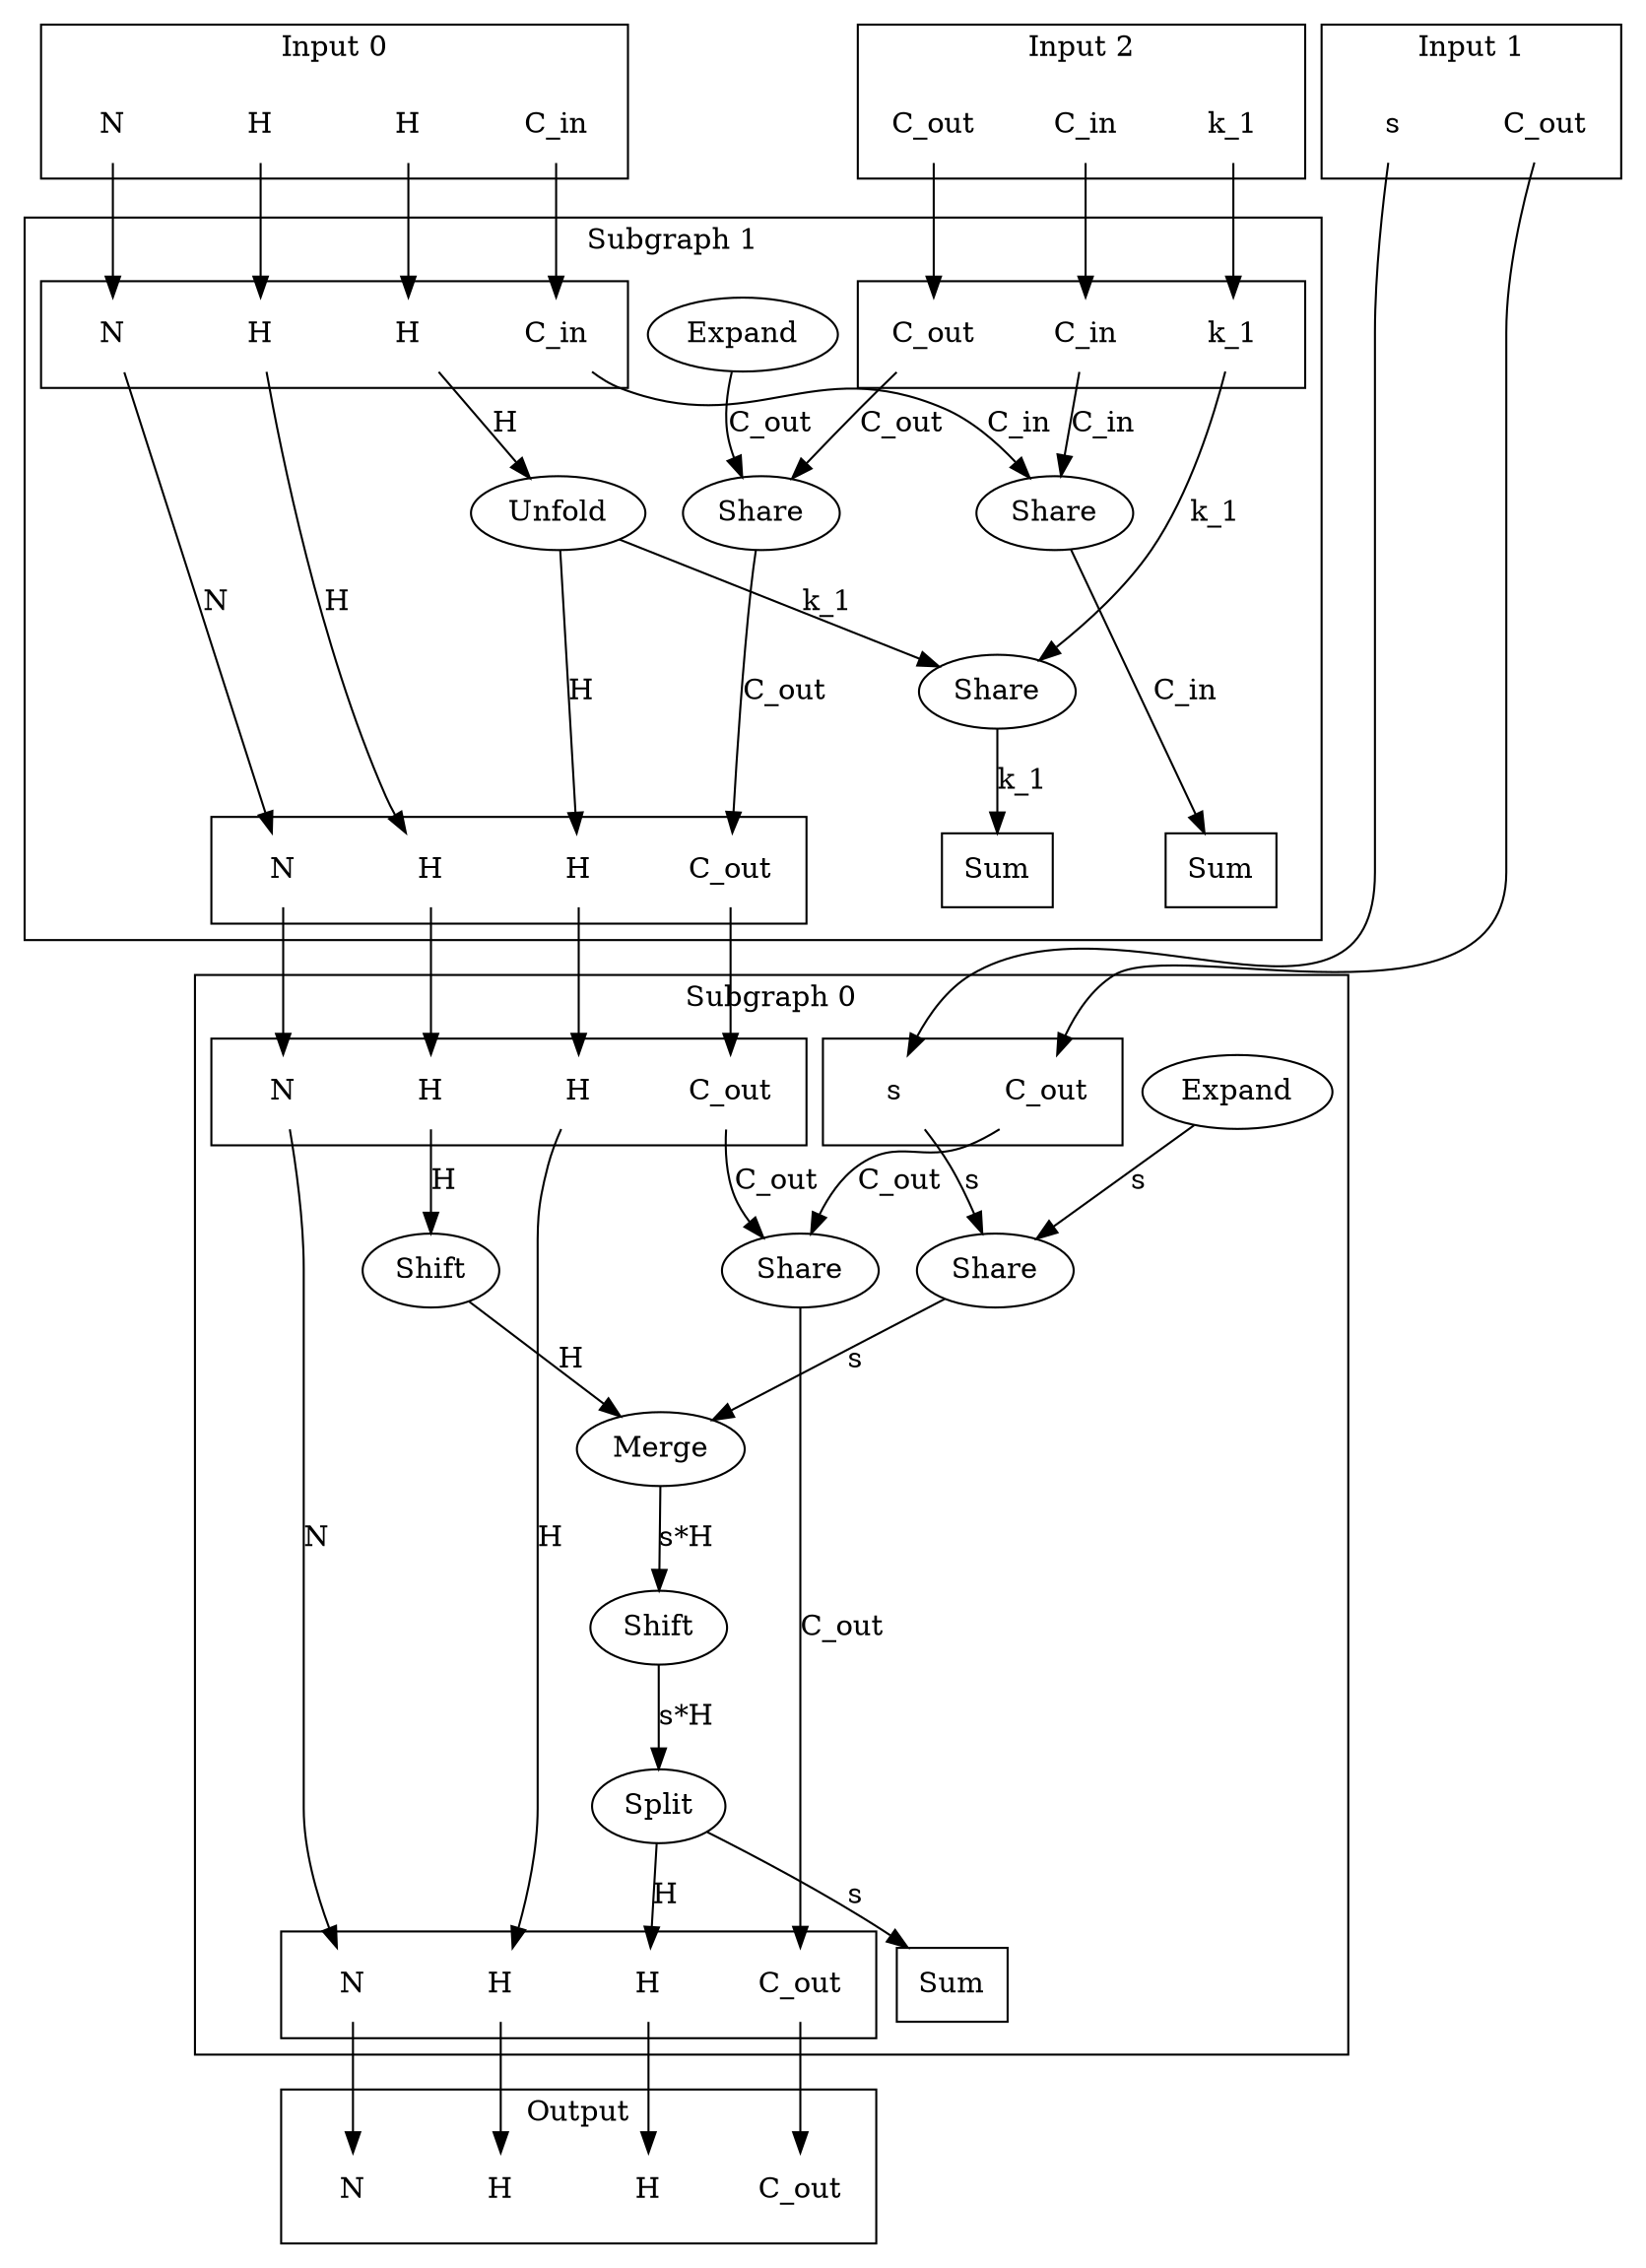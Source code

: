 digraph kernel_generated {
newrank = true;

// Stage tensor.
subgraph cluster_subgraph_0 {
    label = "Subgraph 0";
    // Reductions.
    reduce_0x7f44f8004ce8 [label="Sum", shape=box];
    // Output.
    subgraph cluster_subgraph_0_out {
        label = "";
        interface_0_out_0x5572df8cce60 [label="N", shape=none];
        interface_0_out_0x5572df8cce88 [label="C_out", shape=none];
        interface_0_out_0x5572df8cceb0 [label="H", shape=none];
        interface_0_out_0x5572df8cced8 [label="H", shape=none];
    }
    {
        rank = same;
        reduce_0x7f44f8004ce8;
        interface_0_out_0x5572df8cce60;
        interface_0_out_0x5572df8cce88;
        interface_0_out_0x5572df8cceb0;
        interface_0_out_0x5572df8cced8;
    }
    // Input 0.
    subgraph cluster_subgraph_0_in_0 {
        label = "";
        interface_0_in_0x5572df8cce60 [label="N", shape=none];
        interface_0_in_0x5572e409cb20 [label="C_out", shape=none];
        interface_0_in_0x5572e409ec20 [label="H", shape=none];
        interface_0_in_0x5572df8cced8 [label="H", shape=none];
    }
    // Input 1.
    subgraph cluster_subgraph_0_in_1 {
        label = "";
        interface_0_in_0x5572e409cb38 [label="C_out", shape=none];
        interface_0_in_0x5572e409ccc8 [label="s", shape=none];
    }
    {
        rank = same;
        interface_0_in_0x5572df8cce60;
        interface_0_in_0x5572e409cb20;
        interface_0_in_0x5572e409ec20;
        interface_0_in_0x5572df8cced8;
        interface_0_in_0x5572e409cb38;
        interface_0_in_0x5572e409ccc8;
    }
    // Op's.
    op_0x5572e409cb00 [label="Share"];
    op_0x5572e409cc90 [label="Share"];
    op_0x5572e409cff8 [label="Expand"];
    op_0x5572e409eba0 [label="Shift"];
    op_0x5572e409ec00 [label="Shift"];
    op_0x5572e409f2a0 [label="Split"];
    op_0x5572e40a50b0 [label="Merge"];
    // Dimension's.
    interface_0_in_0x5572df8cce60 -> interface_0_out_0x5572df8cce60 [label="N"];
    op_0x5572e409cb00 -> interface_0_out_0x5572df8cce88 [label="C_out"];
    op_0x5572e409f2a0 -> interface_0_out_0x5572df8cceb0 [label="H"];
    interface_0_in_0x5572df8cced8 -> interface_0_out_0x5572df8cced8 [label="H"];
    interface_0_in_0x5572e409cb20 -> op_0x5572e409cb00 [label="C_out"];
    interface_0_in_0x5572e409cb38 -> op_0x5572e409cb00 [label="C_out"];
    op_0x5572e409cff8 -> op_0x5572e409cc90 [label="s"];
    interface_0_in_0x5572e409ccc8 -> op_0x5572e409cc90 [label="s"];
    op_0x5572e40a50b0 -> op_0x5572e409eba0 [label="s*H"];
    interface_0_in_0x5572e409ec20 -> op_0x5572e409ec00 [label="H"];
    op_0x5572e409eba0 -> op_0x5572e409f2a0 [label="s*H"];
    op_0x5572e409ec00 -> op_0x5572e40a50b0 [label="H"];
    op_0x5572e409cc90 -> op_0x5572e40a50b0 [label="s"];
    op_0x5572e409f2a0 -> reduce_0x7f44f8004ce8 [label="s"];
}

// Stage tensor.
subgraph cluster_subgraph_1 {
    label = "Subgraph 1";
    // Reductions.
    reduce_0x7f44f8007948 [label="Sum", shape=box];
    reduce_0x7f44f8003a98 [label="Sum", shape=box];
    // Output.
    subgraph cluster_subgraph_1_out {
        label = "";
        interface_1_out_0x5572df8cce60 [label="N", shape=none];
        interface_1_out_0x5572e409cb20 [label="C_out", shape=none];
        interface_1_out_0x5572e409ec20 [label="H", shape=none];
        interface_1_out_0x5572df8cced8 [label="H", shape=none];
    }
    {
        rank = same;
        reduce_0x7f44f8007948;
        reduce_0x7f44f8003a98;
        interface_1_out_0x5572df8cce60;
        interface_1_out_0x5572e409cb20;
        interface_1_out_0x5572e409ec20;
        interface_1_out_0x5572df8cced8;
    }
    // Input 0.
    subgraph cluster_subgraph_1_in_0 {
        label = "";
        interface_1_in_0x5572df8cce60 [label="N", shape=none];
        interface_1_in_0x5572e40cc030 [label="C_in", shape=none];
        interface_1_in_0x5572e409ec20 [label="H", shape=none];
        interface_1_in_0x5572e4119428 [label="H", shape=none];
    }
    // Input 1.
    subgraph cluster_subgraph_1_in_1 {
        label = "";
        interface_1_in_0x5572e40cbff8 [label="C_out", shape=none];
        interface_1_in_0x5572e40cc048 [label="C_in", shape=none];
        interface_1_in_0x5572e40cc098 [label="k_1", shape=none];
    }
    {
        rank = same;
        interface_1_in_0x5572df8cce60;
        interface_1_in_0x5572e40cc030;
        interface_1_in_0x5572e409ec20;
        interface_1_in_0x5572e4119428;
        interface_1_in_0x5572e40cbff8;
        interface_1_in_0x5572e40cc048;
        interface_1_in_0x5572e40cc098;
    }
    // Op's.
    op_0x5572e409d078 [label="Expand"];
    op_0x5572e40cbfc0 [label="Share"];
    op_0x5572e40cc010 [label="Share"];
    op_0x5572e40cc060 [label="Share"];
    op_0x5572e4119400 [label="Unfold"];
    // Dimension's.
    interface_1_in_0x5572df8cce60 -> interface_1_out_0x5572df8cce60 [label="N"];
    op_0x5572e4119400 -> interface_1_out_0x5572df8cced8 [label="H"];
    op_0x5572e40cbfc0 -> interface_1_out_0x5572e409cb20 [label="C_out"];
    interface_1_in_0x5572e409ec20 -> interface_1_out_0x5572e409ec20 [label="H"];
    op_0x5572e409d078 -> op_0x5572e40cbfc0 [label="C_out"];
    interface_1_in_0x5572e40cbff8 -> op_0x5572e40cbfc0 [label="C_out"];
    interface_1_in_0x5572e40cc030 -> op_0x5572e40cc010 [label="C_in"];
    interface_1_in_0x5572e40cc048 -> op_0x5572e40cc010 [label="C_in"];
    op_0x5572e4119400 -> op_0x5572e40cc060 [label="k_1"];
    interface_1_in_0x5572e40cc098 -> op_0x5572e40cc060 [label="k_1"];
    interface_1_in_0x5572e4119428 -> op_0x5572e4119400 [label="H"];
    op_0x5572e40cc060 -> reduce_0x7f44f8003a98 [label="k_1"];
    op_0x5572e40cc010 -> reduce_0x7f44f8007948 [label="C_in"];
}

// Input tensor.
subgraph cluster_subgraph_2 {
    label = "Input 0";
    interface_2_out_0x5572df8cce60 [label="N", shape=none];
    interface_2_out_0x5572e40cc030 [label="C_in", shape=none];
    interface_2_out_0x5572e409ec20 [label="H", shape=none];
    interface_2_out_0x5572e4119428 [label="H", shape=none];
}

interface_2_out_0x5572df8cce60 -> interface_1_in_0x5572df8cce60;
interface_2_out_0x5572e40cc030 -> interface_1_in_0x5572e40cc030;
interface_2_out_0x5572e409ec20 -> interface_1_in_0x5572e409ec20;
interface_2_out_0x5572e4119428 -> interface_1_in_0x5572e4119428;

// Input tensor.
subgraph cluster_subgraph_3 {
    label = "Input 2";
    interface_3_out_0x5572e40cbff8 [label="C_out", shape=none];
    interface_3_out_0x5572e40cc048 [label="C_in", shape=none];
    interface_3_out_0x5572e40cc098 [label="k_1", shape=none];
}

interface_3_out_0x5572e40cbff8 -> interface_1_in_0x5572e40cbff8;
interface_3_out_0x5572e40cc048 -> interface_1_in_0x5572e40cc048;
interface_3_out_0x5572e40cc098 -> interface_1_in_0x5572e40cc098;

interface_1_out_0x5572df8cce60 -> interface_0_in_0x5572df8cce60;
interface_1_out_0x5572e409cb20 -> interface_0_in_0x5572e409cb20;
interface_1_out_0x5572e409ec20 -> interface_0_in_0x5572e409ec20;
interface_1_out_0x5572df8cced8 -> interface_0_in_0x5572df8cced8;

// Input tensor.
subgraph cluster_subgraph_4 {
    label = "Input 1";
    interface_4_out_0x5572e409cb38 [label="C_out", shape=none];
    interface_4_out_0x5572e409ccc8 [label="s", shape=none];
}

interface_4_out_0x5572e409cb38 -> interface_0_in_0x5572e409cb38;
interface_4_out_0x5572e409ccc8 -> interface_0_in_0x5572e409ccc8;

{
    rank = same;
    interface_2_out_0x5572df8cce60;
    interface_2_out_0x5572e40cc030;
    interface_2_out_0x5572e409ec20;
    interface_2_out_0x5572e4119428;
    interface_4_out_0x5572e409cb38;
    interface_4_out_0x5572e409ccc8;
    interface_3_out_0x5572e40cbff8;
    interface_3_out_0x5572e40cc048;
    interface_3_out_0x5572e40cc098;
}
subgraph cluster_subgraph_output {
    label = "Output";
    interface_5_in_0x5572df8cce60 [label="N", shape=none];
    interface_5_in_0x5572df8cce88 [label="C_out", shape=none];
    interface_5_in_0x5572df8cceb0 [label="H", shape=none];
    interface_5_in_0x5572df8cced8 [label="H", shape=none];
}
interface_0_out_0x5572df8cce60 -> interface_5_in_0x5572df8cce60;
interface_0_out_0x5572df8cce88 -> interface_5_in_0x5572df8cce88;
interface_0_out_0x5572df8cceb0 -> interface_5_in_0x5572df8cceb0;
interface_0_out_0x5572df8cced8 -> interface_5_in_0x5572df8cced8;

}
